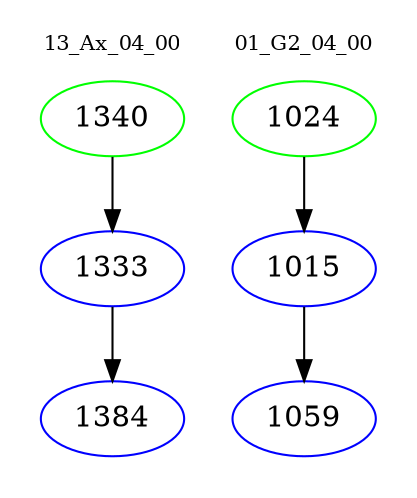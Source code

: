 digraph{
subgraph cluster_0 {
color = white
label = "13_Ax_04_00";
fontsize=10;
T0_1340 [label="1340", color="green"]
T0_1340 -> T0_1333 [color="black"]
T0_1333 [label="1333", color="blue"]
T0_1333 -> T0_1384 [color="black"]
T0_1384 [label="1384", color="blue"]
}
subgraph cluster_1 {
color = white
label = "01_G2_04_00";
fontsize=10;
T1_1024 [label="1024", color="green"]
T1_1024 -> T1_1015 [color="black"]
T1_1015 [label="1015", color="blue"]
T1_1015 -> T1_1059 [color="black"]
T1_1059 [label="1059", color="blue"]
}
}
